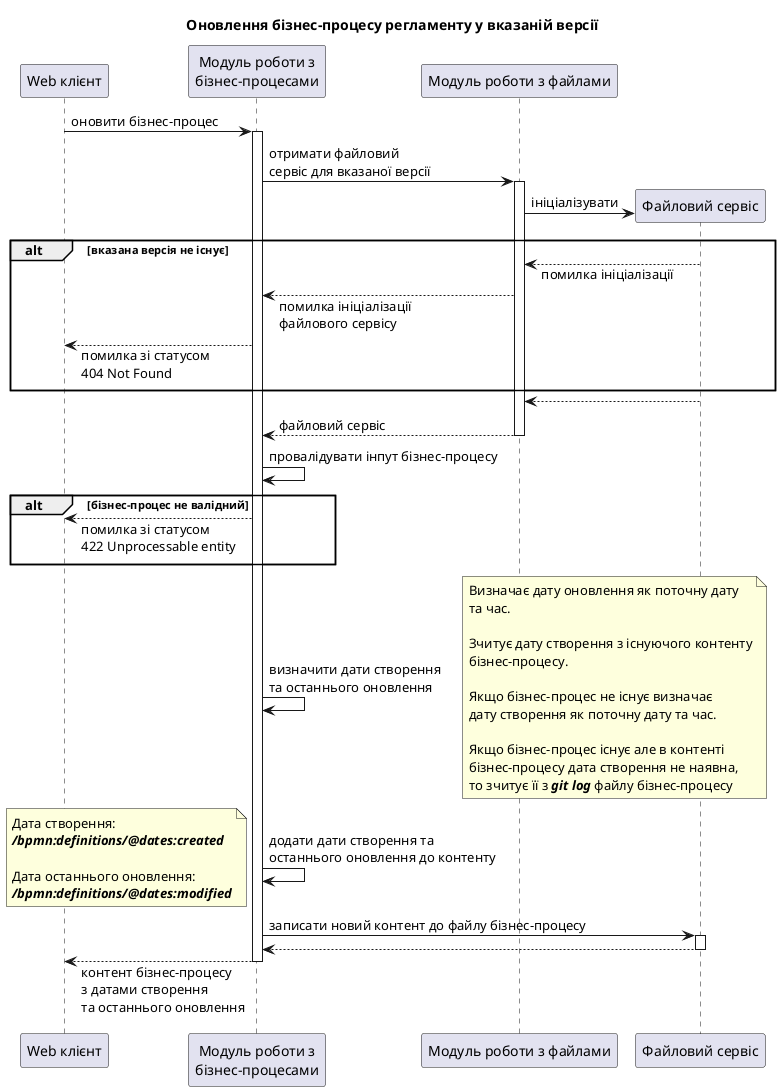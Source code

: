 @startuml
participant "Web клієнт" as client order 1
participant "Модуль роботи з\nбізнес-процесами" as businessProcessModule order 2
participant "Модуль роботи з файлами" as fileModule order 3
participant "Файловий сервіс" as fileService order 4

skinparam responseMessageBelowArrow true

title Оновлення бізнес-процесу регламенту у вказаній версії

client -> businessProcessModule: оновити бізнес-процес
activate businessProcessModule

  businessProcessModule -> fileModule: отримати файловий\nсервіс для вказаної версії
  activate fileModule
    create fileService
    fileModule -> fileService: ініціалізувати
    alt вказана версія не існує
      fileModule <-- fileService: помилка ініціалізації
      businessProcessModule <-- fileModule: помилка ініціалізації\nфайлового сервісу
      client <-- businessProcessModule: помилка зі статусом\n404 Not Found
    end
    fileModule <-- fileService
    return файловий сервіс
  deactivate fileModule

  businessProcessModule -> businessProcessModule: провалідувати інпут бізнес-процесу
  alt бізнес-процес не валідний
  client <-- businessProcessModule: помилка зі статусом\n422 Unprocessable entity
  end

  businessProcessModule -> businessProcessModule: визначити дати створення\nта останнього оновлення

  note right
  Визначає дату оновлення як поточну дату
  та час.

  Зчитує дату створення з існуючого контенту
  бізнес-процесу.

  Якщо бізнес-процес не існує визначає
  дату створення як поточну дату та час.

  Якщо бізнес-процес існує але в контенті
  бізнес-процесу дата створення не наявна,
  то зчитує її з **//git log//** файлу бізнес-процесу
  end note

  businessProcessModule -> businessProcessModule: додати дати створення та\nостаннього оновлення до контенту
  note left
    Дата створення:
    **///bpmn:definitions/@dates:created//**

    Дата останнього оновлення:
    **///bpmn:definitions/@dates:modified//**
  end note

  businessProcessModule -> fileService: записати новий контент до файлу бізнес-процесу
  activate fileService
  return
  deactivate fileService

  client <-- businessProcessModule: контент бізнес-процесу\nз датами створення\nта останнього оновлення

deactivate businessProcessModule
@enduml